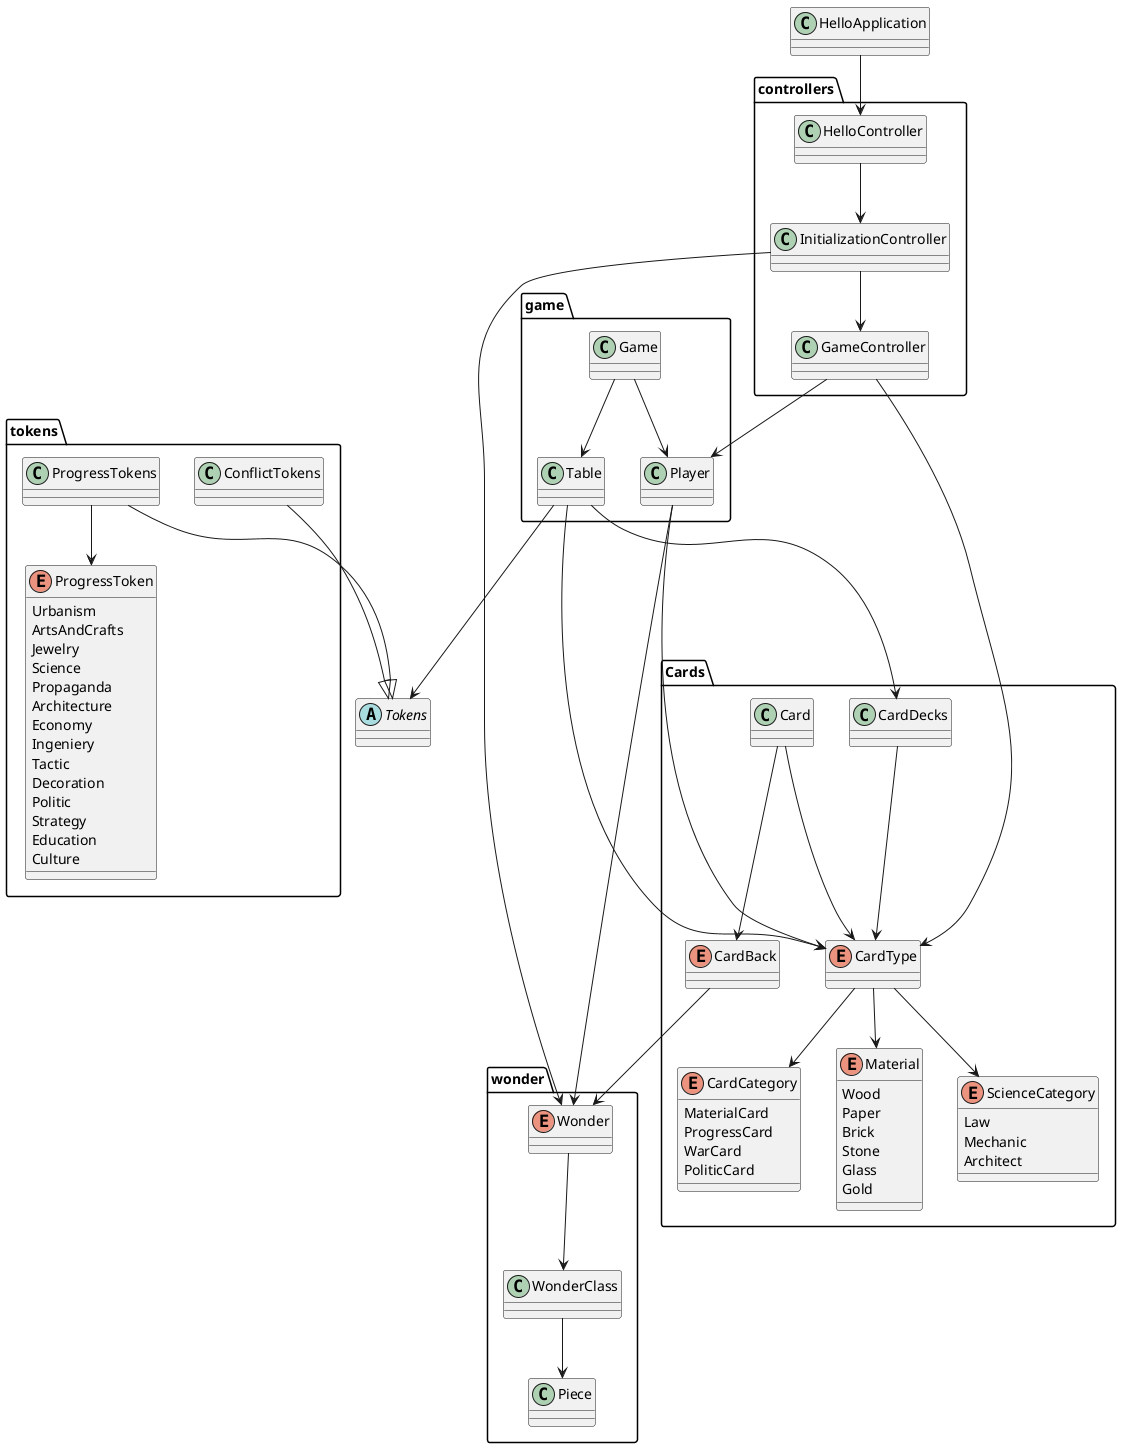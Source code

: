@startuml
'https://plantuml.com/class-diagram

package "Cards"{
  class Card
  enum CardBack
  enum CardCategory{
    MaterialCard
    ProgressCard
    WarCard
    PoliticCard
  }
  class CardDecks
  enum CardType
  enum Material{
    Wood
    Paper
    Brick
    Stone
    Glass
    Gold
  }
  enum ScienceCategory{
    Law
    Mechanic
    Architect
  }
  Card --> CardType
  Card --> CardBack
  CardDecks --> CardType
  CardType --> CardCategory
  CardType --> Material
  CardType --> ScienceCategory

}


package "controllers"{
    class GameController
    class HelloController
    class InitializationController
}

package game{
    class Game
    class Player
    class Table

    Game --> Table
    Game --> Player
}

package tokens{
    class ConflictTokens
    enum ProgressToken{
    Urbanism
    ArtsAndCrafts
    Jewelry
    Science
    Propaganda
    Architecture
    Economy
    Ingeniery
    Tactic
    Decoration
    Politic
    Strategy
    Education
    Culture
    }
    class ProgressTokens


    ProgressTokens --> ProgressToken
}
abstract class Tokens
ConflictTokens --|> Tokens
ProgressTokens --|> Tokens

package wonder{
    class Piece
    enum Wonder
    class WonderClass
    WonderClass --> Piece
    Wonder --> WonderClass
}

CardBack --> Wonder
GameController --> CardType
GameController --> Player
InitializationController --> Wonder
HelloController --> InitializationController
InitializationController --> GameController
Table --> CardType
Table --> Tokens
Table --> CardDecks
Player --> CardType
Player --> Wonder
class HelloApplication
HelloApplication --> HelloController

@enduml